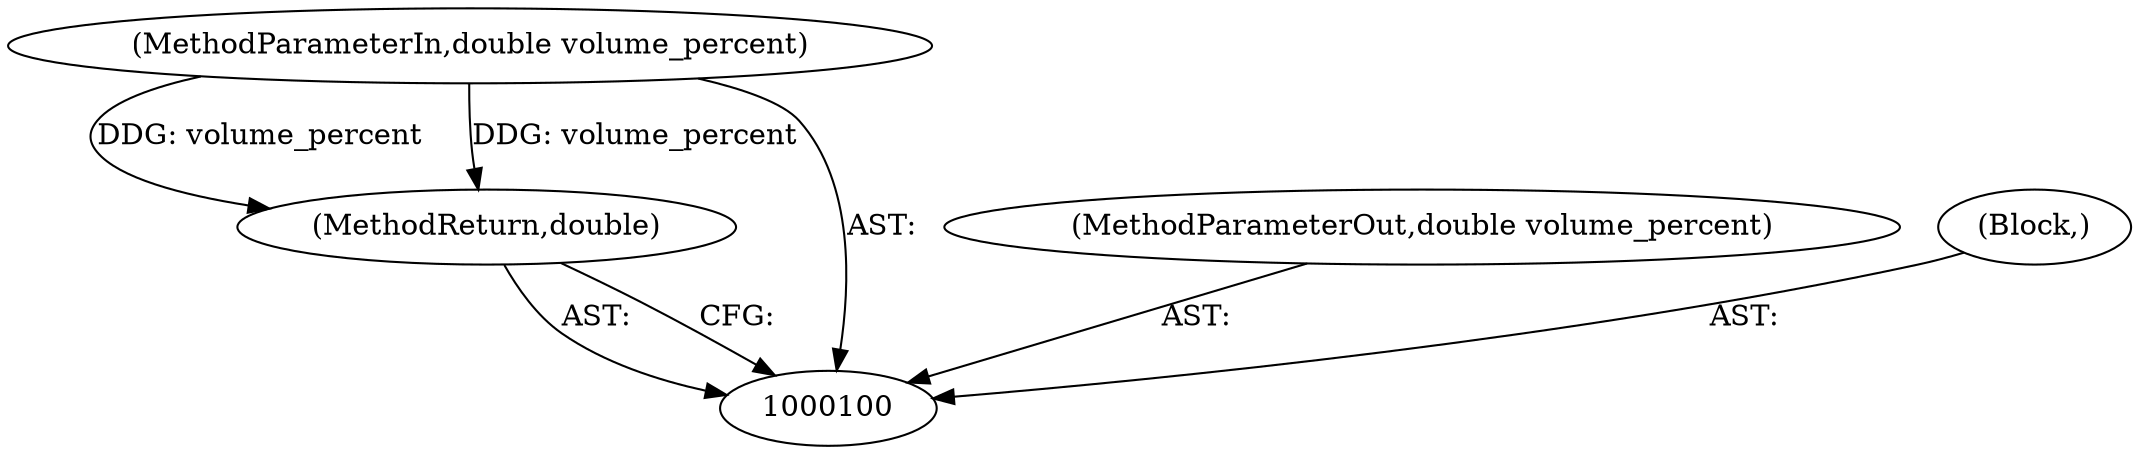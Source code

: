 digraph "0_Chrome_51dfe5e3b332bcea02fb4d4c7493ae841106dd9b_2" {
"1000103" [label="(MethodReturn,double)"];
"1000101" [label="(MethodParameterIn,double volume_percent)"];
"1000107" [label="(MethodParameterOut,double volume_percent)"];
"1000102" [label="(Block,)"];
"1000103" -> "1000100"  [label="AST: "];
"1000103" -> "1000100"  [label="CFG: "];
"1000101" -> "1000103"  [label="DDG: volume_percent"];
"1000101" -> "1000100"  [label="AST: "];
"1000101" -> "1000103"  [label="DDG: volume_percent"];
"1000107" -> "1000100"  [label="AST: "];
"1000102" -> "1000100"  [label="AST: "];
}
